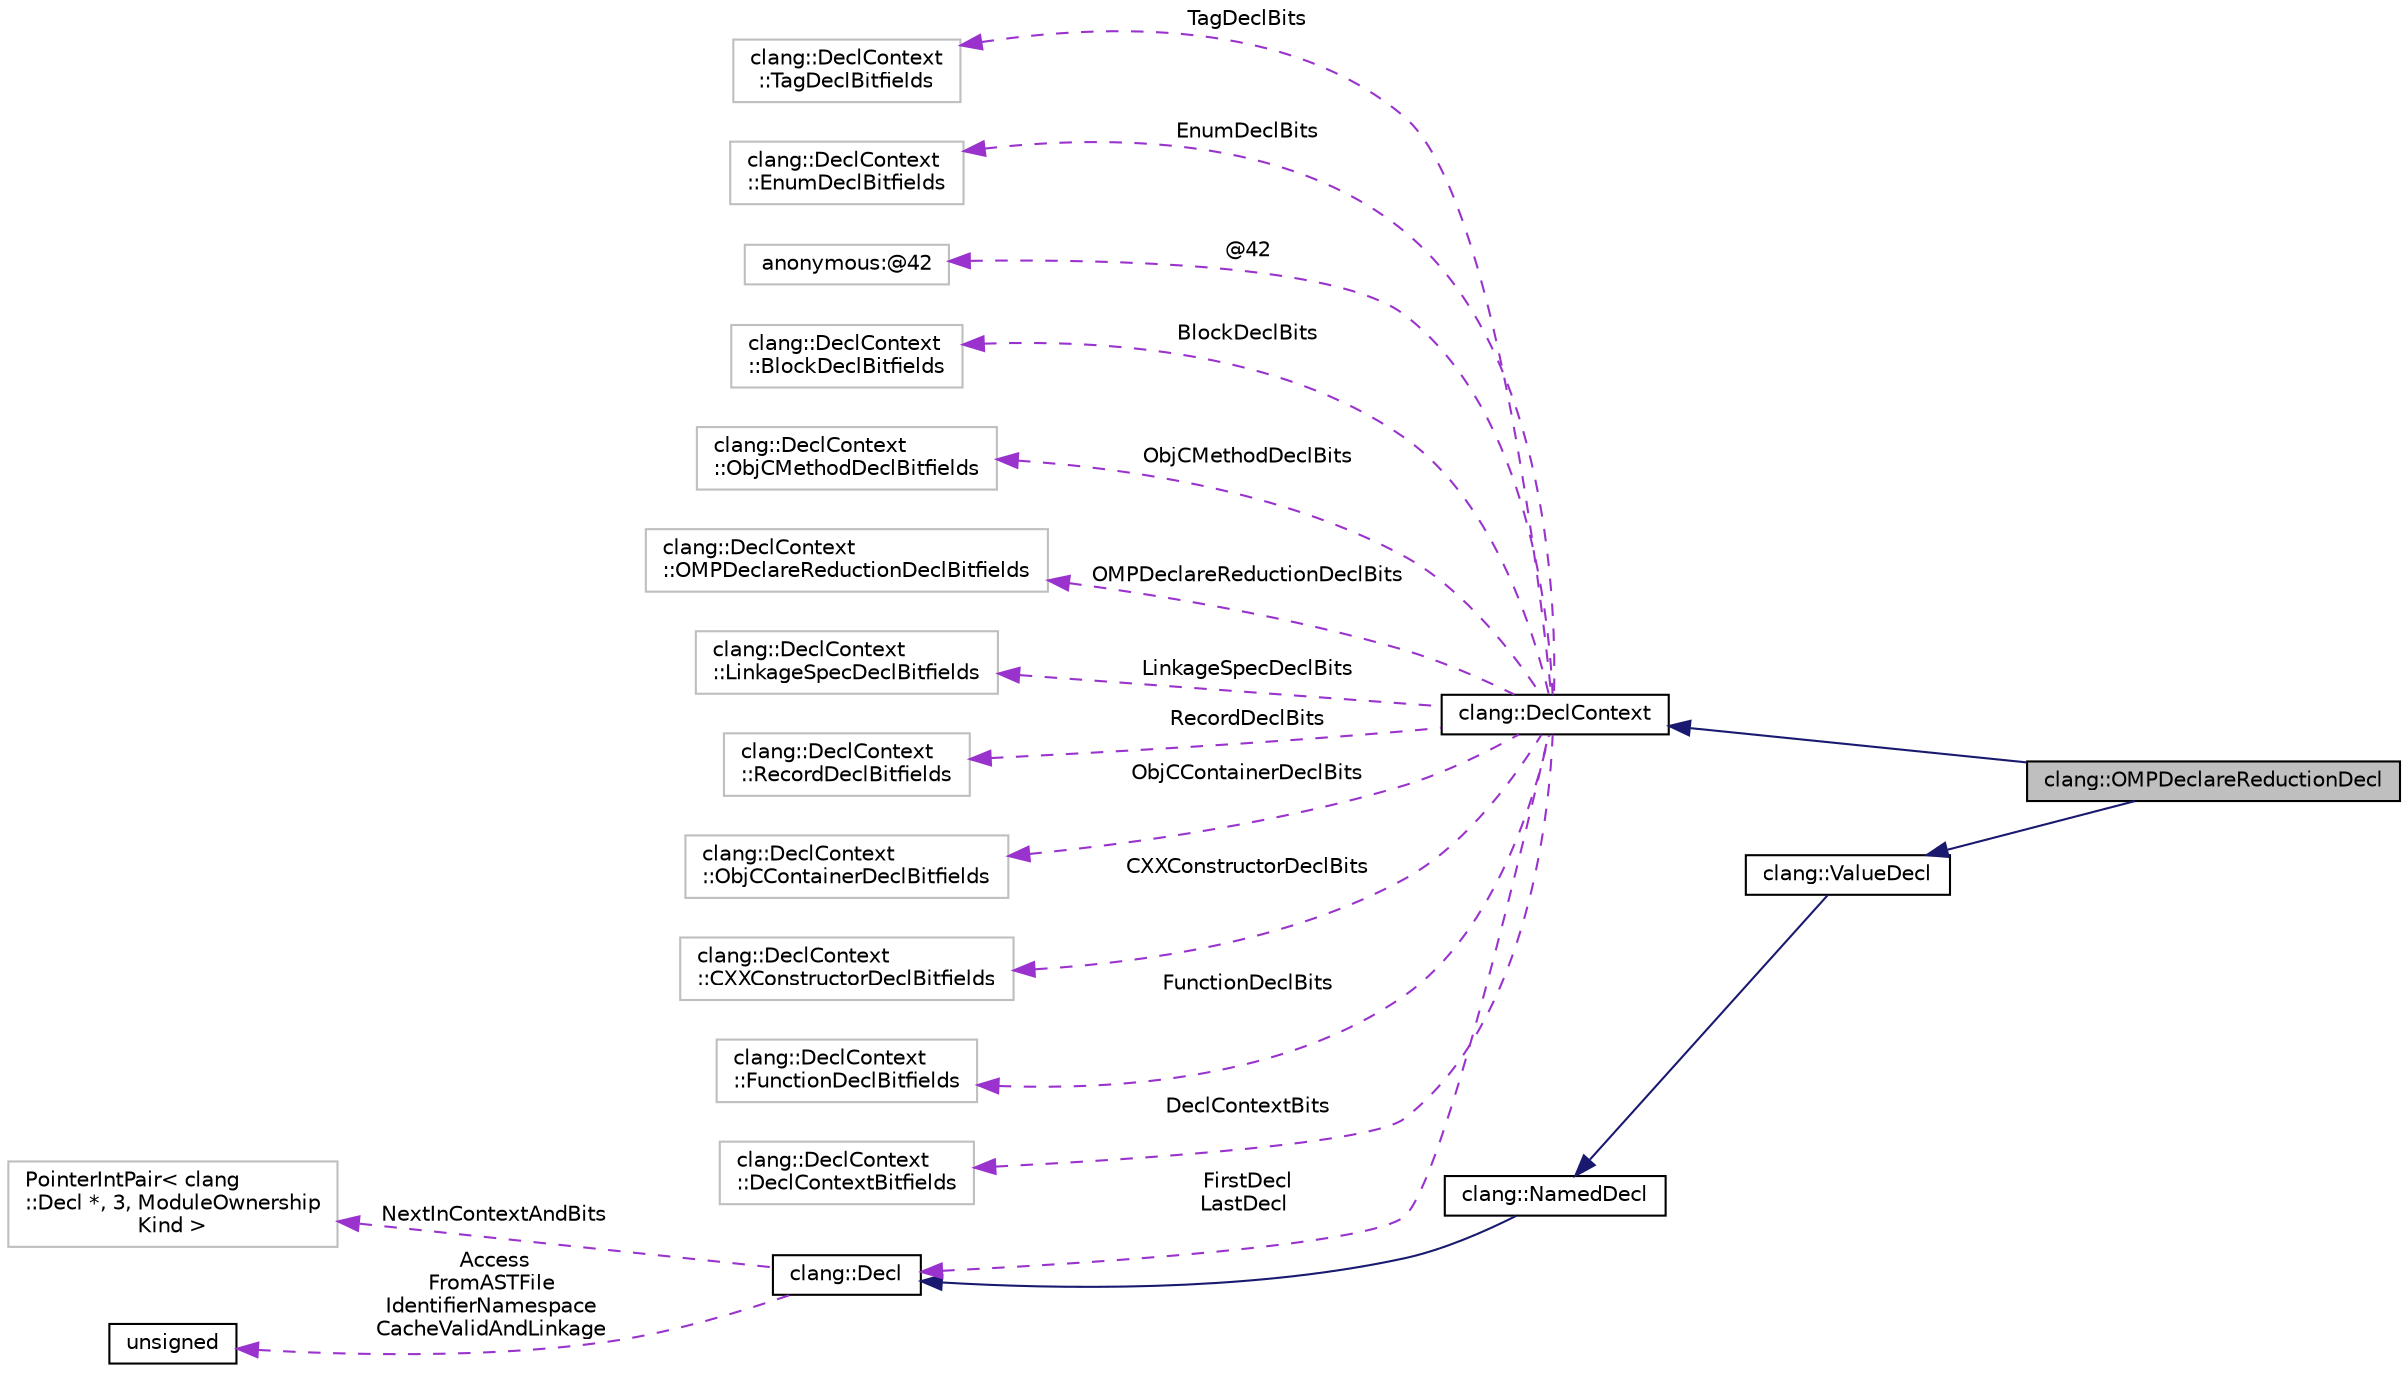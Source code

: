 digraph "clang::OMPDeclareReductionDecl"
{
 // LATEX_PDF_SIZE
  bgcolor="transparent";
  edge [fontname="Helvetica",fontsize="10",labelfontname="Helvetica",labelfontsize="10"];
  node [fontname="Helvetica",fontsize="10",shape=record];
  rankdir="LR";
  Node1 [label="clang::OMPDeclareReductionDecl",height=0.2,width=0.4,color="black", fillcolor="grey75", style="filled", fontcolor="black",tooltip="This represents '#pragma omp declare reduction ...' directive."];
  Node2 -> Node1 [dir="back",color="midnightblue",fontsize="10",style="solid",fontname="Helvetica"];
  Node2 [label="clang::ValueDecl",height=0.2,width=0.4,color="black",URL="$classclang_1_1ValueDecl.html",tooltip="Represent the declaration of a variable (in which case it is an lvalue) a function (in which case it ..."];
  Node3 -> Node2 [dir="back",color="midnightblue",fontsize="10",style="solid",fontname="Helvetica"];
  Node3 [label="clang::NamedDecl",height=0.2,width=0.4,color="black",URL="$classclang_1_1NamedDecl.html",tooltip="This represents a decl that may have a name."];
  Node4 -> Node3 [dir="back",color="midnightblue",fontsize="10",style="solid",fontname="Helvetica"];
  Node4 [label="clang::Decl",height=0.2,width=0.4,color="black",URL="$classclang_1_1Decl.html",tooltip="Decl - This represents one declaration (or definition), e.g."];
  Node5 -> Node4 [dir="back",color="darkorchid3",fontsize="10",style="dashed",label=" NextInContextAndBits" ,fontname="Helvetica"];
  Node5 [label="PointerIntPair\< clang\l::Decl *, 3, ModuleOwnership\lKind \>",height=0.2,width=0.4,color="grey75",tooltip=" "];
  Node6 -> Node4 [dir="back",color="darkorchid3",fontsize="10",style="dashed",label=" Access\nFromASTFile\nIdentifierNamespace\nCacheValidAndLinkage" ,fontname="Helvetica"];
  Node6 [label="unsigned",height=0.2,width=0.4,color="black",URL="$classunsigned.html",tooltip=" "];
  Node7 -> Node1 [dir="back",color="midnightblue",fontsize="10",style="solid",fontname="Helvetica"];
  Node7 [label="clang::DeclContext",height=0.2,width=0.4,color="black",URL="$classclang_1_1DeclContext.html",tooltip="DeclContext - This is used only as base class of specific decl types that can act as declaration cont..."];
  Node8 -> Node7 [dir="back",color="darkorchid3",fontsize="10",style="dashed",label=" TagDeclBits" ,fontname="Helvetica"];
  Node8 [label="clang::DeclContext\l::TagDeclBitfields",height=0.2,width=0.4,color="grey75",tooltip="Stores the bits used by TagDecl."];
  Node9 -> Node7 [dir="back",color="darkorchid3",fontsize="10",style="dashed",label=" EnumDeclBits" ,fontname="Helvetica"];
  Node9 [label="clang::DeclContext\l::EnumDeclBitfields",height=0.2,width=0.4,color="grey75",tooltip="Stores the bits used by EnumDecl."];
  Node10 -> Node7 [dir="back",color="darkorchid3",fontsize="10",style="dashed",label=" @42" ,fontname="Helvetica"];
  Node10 [label="anonymous:@42",height=0.2,width=0.4,color="grey75",tooltip=" "];
  Node11 -> Node7 [dir="back",color="darkorchid3",fontsize="10",style="dashed",label=" BlockDeclBits" ,fontname="Helvetica"];
  Node11 [label="clang::DeclContext\l::BlockDeclBitfields",height=0.2,width=0.4,color="grey75",tooltip="Stores the bits used by BlockDecl."];
  Node12 -> Node7 [dir="back",color="darkorchid3",fontsize="10",style="dashed",label=" ObjCMethodDeclBits" ,fontname="Helvetica"];
  Node12 [label="clang::DeclContext\l::ObjCMethodDeclBitfields",height=0.2,width=0.4,color="grey75",tooltip="Stores the bits used by ObjCMethodDecl."];
  Node13 -> Node7 [dir="back",color="darkorchid3",fontsize="10",style="dashed",label=" OMPDeclareReductionDeclBits" ,fontname="Helvetica"];
  Node13 [label="clang::DeclContext\l::OMPDeclareReductionDeclBitfields",height=0.2,width=0.4,color="grey75",tooltip="Stores the bits used by OMPDeclareReductionDecl."];
  Node14 -> Node7 [dir="back",color="darkorchid3",fontsize="10",style="dashed",label=" LinkageSpecDeclBits" ,fontname="Helvetica"];
  Node14 [label="clang::DeclContext\l::LinkageSpecDeclBitfields",height=0.2,width=0.4,color="grey75",tooltip="Stores the bits used by LinkageSpecDecl."];
  Node15 -> Node7 [dir="back",color="darkorchid3",fontsize="10",style="dashed",label=" RecordDeclBits" ,fontname="Helvetica"];
  Node15 [label="clang::DeclContext\l::RecordDeclBitfields",height=0.2,width=0.4,color="grey75",tooltip="Stores the bits used by RecordDecl."];
  Node16 -> Node7 [dir="back",color="darkorchid3",fontsize="10",style="dashed",label=" ObjCContainerDeclBits" ,fontname="Helvetica"];
  Node16 [label="clang::DeclContext\l::ObjCContainerDeclBitfields",height=0.2,width=0.4,color="grey75",tooltip="Stores the bits used by ObjCContainerDecl."];
  Node17 -> Node7 [dir="back",color="darkorchid3",fontsize="10",style="dashed",label=" CXXConstructorDeclBits" ,fontname="Helvetica"];
  Node17 [label="clang::DeclContext\l::CXXConstructorDeclBitfields",height=0.2,width=0.4,color="grey75",tooltip="Stores the bits used by CXXConstructorDecl."];
  Node18 -> Node7 [dir="back",color="darkorchid3",fontsize="10",style="dashed",label=" FunctionDeclBits" ,fontname="Helvetica"];
  Node18 [label="clang::DeclContext\l::FunctionDeclBitfields",height=0.2,width=0.4,color="grey75",tooltip="Stores the bits used by FunctionDecl."];
  Node19 -> Node7 [dir="back",color="darkorchid3",fontsize="10",style="dashed",label=" DeclContextBits" ,fontname="Helvetica"];
  Node19 [label="clang::DeclContext\l::DeclContextBitfields",height=0.2,width=0.4,color="grey75",tooltip="Stores the bits used by DeclContext."];
  Node4 -> Node7 [dir="back",color="darkorchid3",fontsize="10",style="dashed",label=" FirstDecl\nLastDecl" ,fontname="Helvetica"];
}
